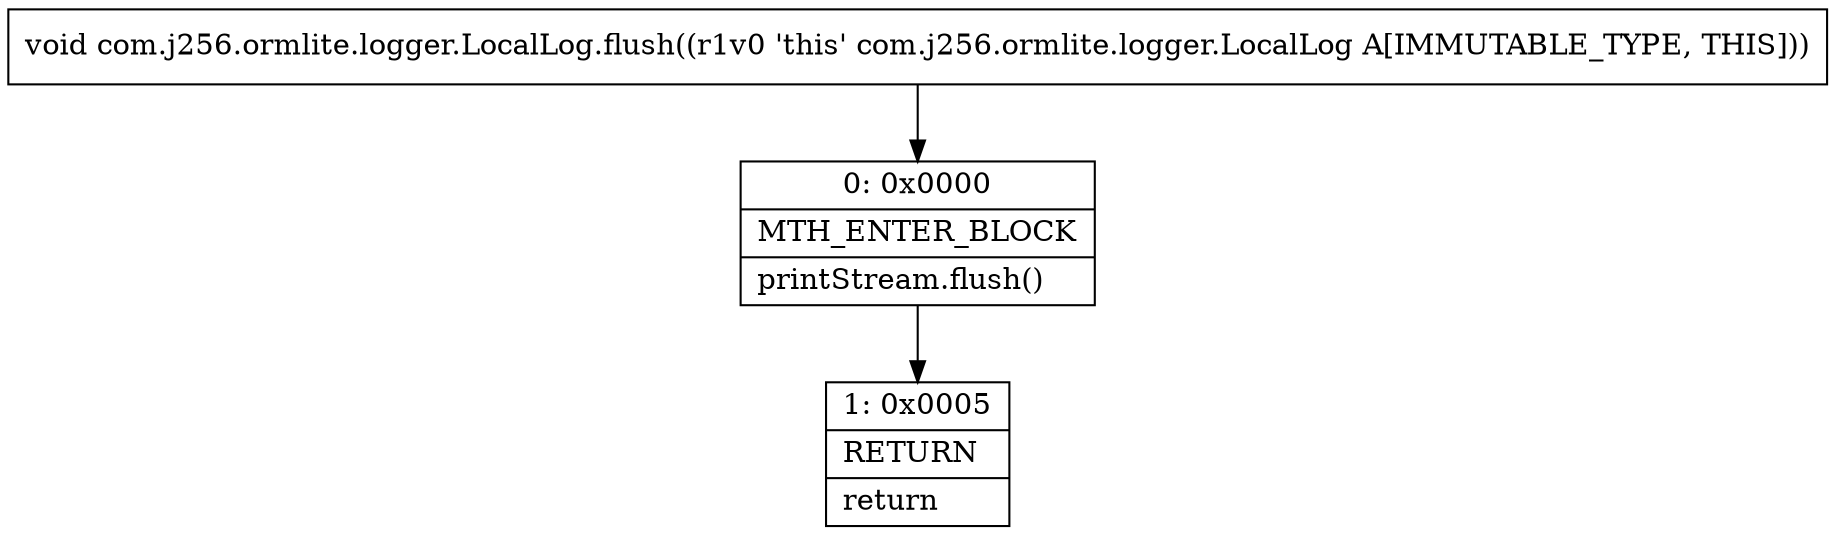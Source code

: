 digraph "CFG forcom.j256.ormlite.logger.LocalLog.flush()V" {
Node_0 [shape=record,label="{0\:\ 0x0000|MTH_ENTER_BLOCK\l|printStream.flush()\l}"];
Node_1 [shape=record,label="{1\:\ 0x0005|RETURN\l|return\l}"];
MethodNode[shape=record,label="{void com.j256.ormlite.logger.LocalLog.flush((r1v0 'this' com.j256.ormlite.logger.LocalLog A[IMMUTABLE_TYPE, THIS])) }"];
MethodNode -> Node_0;
Node_0 -> Node_1;
}

